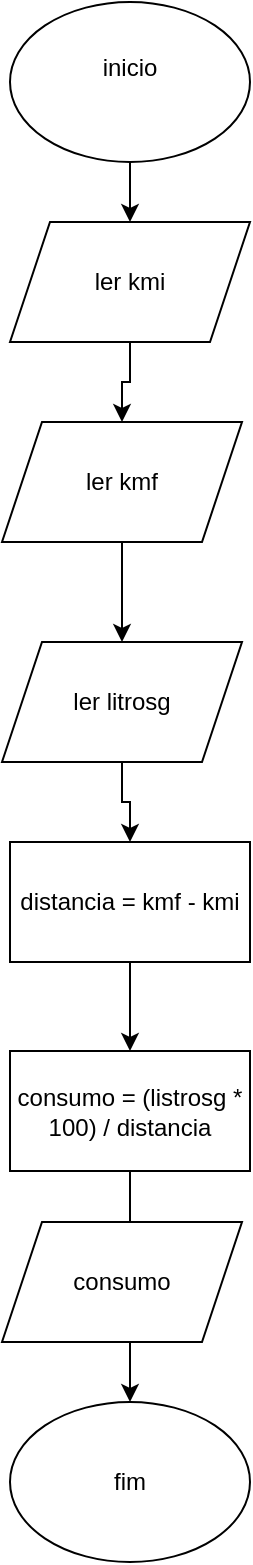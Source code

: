 <mxfile version="28.2.3">
  <diagram name="Página-1" id="ujeh9tD1VFeZQ8wGEFF5">
    <mxGraphModel dx="1418" dy="786" grid="1" gridSize="10" guides="1" tooltips="1" connect="1" arrows="1" fold="1" page="1" pageScale="1" pageWidth="827" pageHeight="1169" math="0" shadow="0">
      <root>
        <mxCell id="0" />
        <mxCell id="1" parent="0" />
        <mxCell id="2InVt1iIL_gRPily-bUj-9" value="" style="edgeStyle=orthogonalEdgeStyle;rounded=0;orthogonalLoop=1;jettySize=auto;html=1;" edge="1" parent="1" source="2InVt1iIL_gRPily-bUj-1" target="2InVt1iIL_gRPily-bUj-2">
          <mxGeometry relative="1" as="geometry" />
        </mxCell>
        <mxCell id="2InVt1iIL_gRPily-bUj-1" value="inicio&lt;div&gt;&lt;br&gt;&lt;/div&gt;" style="ellipse;whiteSpace=wrap;html=1;" vertex="1" parent="1">
          <mxGeometry x="354" width="120" height="80" as="geometry" />
        </mxCell>
        <mxCell id="2InVt1iIL_gRPily-bUj-10" value="" style="edgeStyle=orthogonalEdgeStyle;rounded=0;orthogonalLoop=1;jettySize=auto;html=1;" edge="1" parent="1" source="2InVt1iIL_gRPily-bUj-2" target="2InVt1iIL_gRPily-bUj-3">
          <mxGeometry relative="1" as="geometry" />
        </mxCell>
        <mxCell id="2InVt1iIL_gRPily-bUj-2" value="ler kmi" style="shape=parallelogram;perimeter=parallelogramPerimeter;whiteSpace=wrap;html=1;fixedSize=1;" vertex="1" parent="1">
          <mxGeometry x="354" y="110" width="120" height="60" as="geometry" />
        </mxCell>
        <mxCell id="2InVt1iIL_gRPily-bUj-11" value="" style="edgeStyle=orthogonalEdgeStyle;rounded=0;orthogonalLoop=1;jettySize=auto;html=1;" edge="1" parent="1" source="2InVt1iIL_gRPily-bUj-3" target="2InVt1iIL_gRPily-bUj-4">
          <mxGeometry relative="1" as="geometry" />
        </mxCell>
        <mxCell id="2InVt1iIL_gRPily-bUj-3" value="ler kmf" style="shape=parallelogram;perimeter=parallelogramPerimeter;whiteSpace=wrap;html=1;fixedSize=1;" vertex="1" parent="1">
          <mxGeometry x="350" y="210" width="120" height="60" as="geometry" />
        </mxCell>
        <mxCell id="2InVt1iIL_gRPily-bUj-12" value="" style="edgeStyle=orthogonalEdgeStyle;rounded=0;orthogonalLoop=1;jettySize=auto;html=1;" edge="1" parent="1" source="2InVt1iIL_gRPily-bUj-4" target="2InVt1iIL_gRPily-bUj-5">
          <mxGeometry relative="1" as="geometry" />
        </mxCell>
        <mxCell id="2InVt1iIL_gRPily-bUj-4" value="ler litrosg" style="shape=parallelogram;perimeter=parallelogramPerimeter;whiteSpace=wrap;html=1;fixedSize=1;" vertex="1" parent="1">
          <mxGeometry x="350" y="320" width="120" height="60" as="geometry" />
        </mxCell>
        <mxCell id="2InVt1iIL_gRPily-bUj-13" value="" style="edgeStyle=orthogonalEdgeStyle;rounded=0;orthogonalLoop=1;jettySize=auto;html=1;" edge="1" parent="1" source="2InVt1iIL_gRPily-bUj-5" target="2InVt1iIL_gRPily-bUj-6">
          <mxGeometry relative="1" as="geometry" />
        </mxCell>
        <mxCell id="2InVt1iIL_gRPily-bUj-5" value="distancia = kmf - kmi" style="rounded=0;whiteSpace=wrap;html=1;" vertex="1" parent="1">
          <mxGeometry x="354" y="420" width="120" height="60" as="geometry" />
        </mxCell>
        <mxCell id="2InVt1iIL_gRPily-bUj-14" value="" style="edgeStyle=orthogonalEdgeStyle;rounded=0;orthogonalLoop=1;jettySize=auto;html=1;" edge="1" parent="1" source="2InVt1iIL_gRPily-bUj-6" target="2InVt1iIL_gRPily-bUj-8">
          <mxGeometry relative="1" as="geometry" />
        </mxCell>
        <mxCell id="2InVt1iIL_gRPily-bUj-6" value="consumo = (listrosg * 100) / distancia" style="rounded=0;whiteSpace=wrap;html=1;" vertex="1" parent="1">
          <mxGeometry x="354" y="524.5" width="120" height="60" as="geometry" />
        </mxCell>
        <mxCell id="2InVt1iIL_gRPily-bUj-7" value="consumo" style="shape=parallelogram;perimeter=parallelogramPerimeter;whiteSpace=wrap;html=1;fixedSize=1;" vertex="1" parent="1">
          <mxGeometry x="350" y="610" width="120" height="60" as="geometry" />
        </mxCell>
        <mxCell id="2InVt1iIL_gRPily-bUj-8" value="&lt;div&gt;fim&lt;/div&gt;" style="ellipse;whiteSpace=wrap;html=1;" vertex="1" parent="1">
          <mxGeometry x="354" y="700" width="120" height="80" as="geometry" />
        </mxCell>
      </root>
    </mxGraphModel>
  </diagram>
</mxfile>
